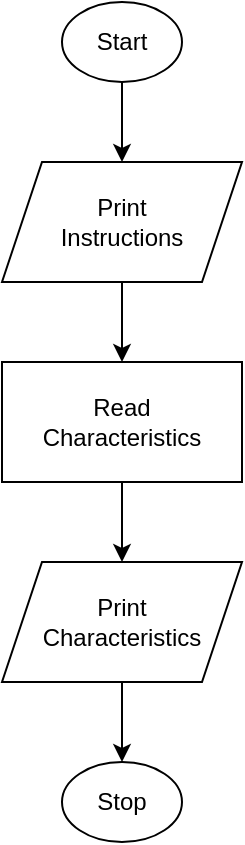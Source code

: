 <mxfile version="21.6.8" type="device">
  <diagram name="Page-1" id="FQexAgDGc7cUgWasVKAZ">
    <mxGraphModel dx="742" dy="492" grid="1" gridSize="10" guides="1" tooltips="1" connect="1" arrows="1" fold="1" page="1" pageScale="1" pageWidth="827" pageHeight="1169" math="0" shadow="0">
      <root>
        <mxCell id="0" />
        <mxCell id="1" parent="0" />
        <mxCell id="b9JFvw6dyV0G_8V0nSb0-7" style="edgeStyle=orthogonalEdgeStyle;rounded=0;orthogonalLoop=1;jettySize=auto;html=1;entryX=0.5;entryY=0;entryDx=0;entryDy=0;" edge="1" parent="1" source="b9JFvw6dyV0G_8V0nSb0-1" target="b9JFvw6dyV0G_8V0nSb0-2">
          <mxGeometry relative="1" as="geometry" />
        </mxCell>
        <mxCell id="b9JFvw6dyV0G_8V0nSb0-1" value="Start" style="ellipse;whiteSpace=wrap;html=1;" vertex="1" parent="1">
          <mxGeometry x="384" y="40" width="60" height="40" as="geometry" />
        </mxCell>
        <mxCell id="b9JFvw6dyV0G_8V0nSb0-8" style="edgeStyle=orthogonalEdgeStyle;rounded=0;orthogonalLoop=1;jettySize=auto;html=1;entryX=0.5;entryY=0;entryDx=0;entryDy=0;" edge="1" parent="1" source="b9JFvw6dyV0G_8V0nSb0-2" target="b9JFvw6dyV0G_8V0nSb0-4">
          <mxGeometry relative="1" as="geometry" />
        </mxCell>
        <mxCell id="b9JFvw6dyV0G_8V0nSb0-2" value="Print&lt;br&gt;Instructions" style="shape=parallelogram;perimeter=parallelogramPerimeter;whiteSpace=wrap;html=1;fixedSize=1;" vertex="1" parent="1">
          <mxGeometry x="354" y="120" width="120" height="60" as="geometry" />
        </mxCell>
        <mxCell id="b9JFvw6dyV0G_8V0nSb0-9" style="edgeStyle=orthogonalEdgeStyle;rounded=0;orthogonalLoop=1;jettySize=auto;html=1;entryX=0.5;entryY=0;entryDx=0;entryDy=0;" edge="1" parent="1" source="b9JFvw6dyV0G_8V0nSb0-4" target="b9JFvw6dyV0G_8V0nSb0-5">
          <mxGeometry relative="1" as="geometry" />
        </mxCell>
        <mxCell id="b9JFvw6dyV0G_8V0nSb0-4" value="Read&lt;br&gt;Characteristics" style="rounded=0;whiteSpace=wrap;html=1;" vertex="1" parent="1">
          <mxGeometry x="354" y="220" width="120" height="60" as="geometry" />
        </mxCell>
        <mxCell id="b9JFvw6dyV0G_8V0nSb0-10" style="edgeStyle=orthogonalEdgeStyle;rounded=0;orthogonalLoop=1;jettySize=auto;html=1;entryX=0.5;entryY=0;entryDx=0;entryDy=0;" edge="1" parent="1" source="b9JFvw6dyV0G_8V0nSb0-5" target="b9JFvw6dyV0G_8V0nSb0-6">
          <mxGeometry relative="1" as="geometry" />
        </mxCell>
        <mxCell id="b9JFvw6dyV0G_8V0nSb0-5" value="Print&lt;br&gt;Characteristics" style="shape=parallelogram;perimeter=parallelogramPerimeter;whiteSpace=wrap;html=1;fixedSize=1;" vertex="1" parent="1">
          <mxGeometry x="354" y="320" width="120" height="60" as="geometry" />
        </mxCell>
        <mxCell id="b9JFvw6dyV0G_8V0nSb0-6" value="Stop" style="ellipse;whiteSpace=wrap;html=1;" vertex="1" parent="1">
          <mxGeometry x="384" y="420" width="60" height="40" as="geometry" />
        </mxCell>
      </root>
    </mxGraphModel>
  </diagram>
</mxfile>
